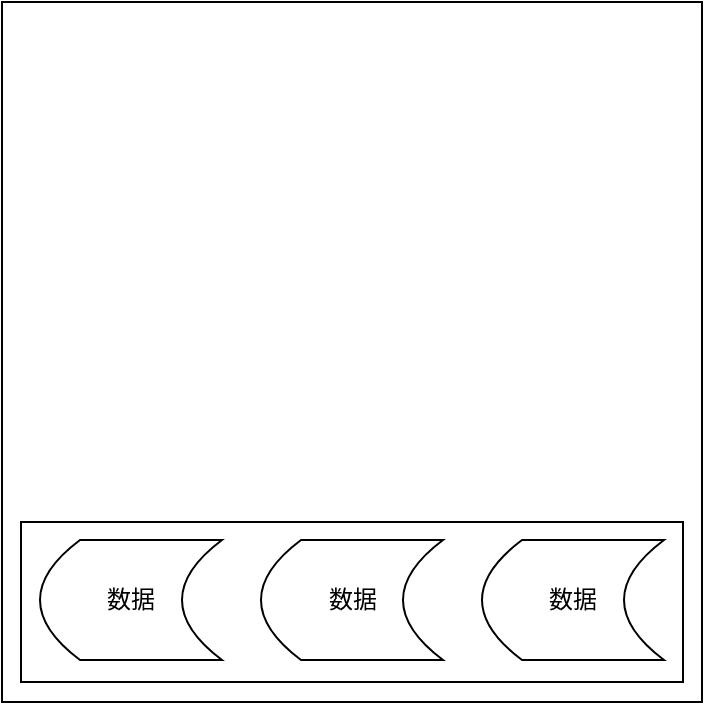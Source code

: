 <mxfile version="14.2.9" type="github">
  <diagram id="cT-N5-rRiJBI2SwcwNPG" name="Page-1">
    <mxGraphModel dx="868" dy="482" grid="1" gridSize="10" guides="1" tooltips="1" connect="1" arrows="1" fold="1" page="1" pageScale="1" pageWidth="827" pageHeight="1169" math="0" shadow="0">
      <root>
        <mxCell id="0" />
        <mxCell id="1" parent="0" />
        <mxCell id="I3_27z-SmtsdhZhpI8Wi-1" value="" style="whiteSpace=wrap;html=1;aspect=fixed;" vertex="1" parent="1">
          <mxGeometry x="150" y="60" width="350" height="350" as="geometry" />
        </mxCell>
        <mxCell id="I3_27z-SmtsdhZhpI8Wi-2" value="" style="rounded=0;whiteSpace=wrap;html=1;" vertex="1" parent="1">
          <mxGeometry x="159.5" y="320" width="331" height="80" as="geometry" />
        </mxCell>
        <mxCell id="I3_27z-SmtsdhZhpI8Wi-11" value="数据" style="shape=dataStorage;whiteSpace=wrap;html=1;fixedSize=1;" vertex="1" parent="1">
          <mxGeometry x="169" y="329" width="91" height="60" as="geometry" />
        </mxCell>
        <mxCell id="I3_27z-SmtsdhZhpI8Wi-17" value="数据" style="shape=dataStorage;whiteSpace=wrap;html=1;fixedSize=1;" vertex="1" parent="1">
          <mxGeometry x="279.5" y="329" width="91" height="60" as="geometry" />
        </mxCell>
        <mxCell id="I3_27z-SmtsdhZhpI8Wi-18" value="数据" style="shape=dataStorage;whiteSpace=wrap;html=1;fixedSize=1;" vertex="1" parent="1">
          <mxGeometry x="390" y="329" width="91" height="60" as="geometry" />
        </mxCell>
      </root>
    </mxGraphModel>
  </diagram>
</mxfile>
